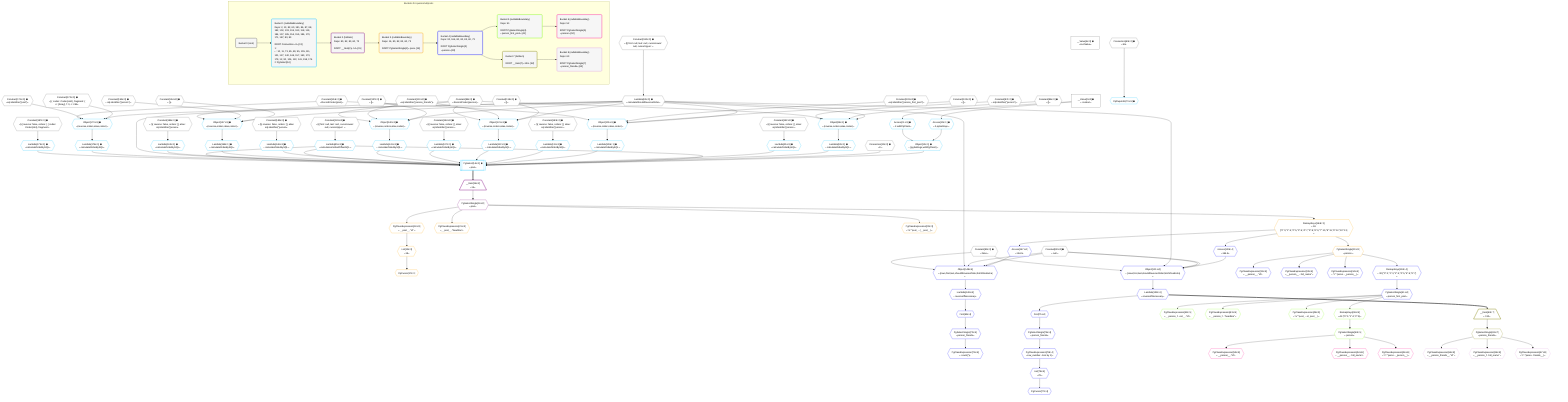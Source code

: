 %%{init: {'themeVariables': { 'fontSize': '12px'}}}%%
graph TD
    classDef path fill:#eee,stroke:#000,color:#000
    classDef plan fill:#fff,stroke-width:1px,color:#000
    classDef itemplan fill:#fff,stroke-width:2px,color:#000
    classDef unbatchedplan fill:#dff,stroke-width:1px,color:#000
    classDef sideeffectplan fill:#fcc,stroke-width:2px,color:#000
    classDef bucket fill:#f6f6f6,color:#000,stroke-width:2px,text-align:left


    %% plan dependencies
    Lambda82{{"Lambda[82∈0] ➊<br />ᐸcalculateShouldReverseOrderᐳ"}}:::plan
    Constant180{{"Constant[180∈0] ➊<br />ᐸ§{ first: null, last: null, cursorLower: null, cursorUpper: ᐳ"}}:::plan
    Constant180 --> Lambda82
    __Value2["__Value[2∈0] ➊<br />ᐸcontextᐳ"]:::plan
    __Value4["__Value[4∈0] ➊<br />ᐸrootValueᐳ"]:::plan
    Connection13{{"Connection[13∈0] ➊<br />ᐸ9ᐳ"}}:::plan
    Connection60{{"Connection[60∈0] ➊<br />ᐸ58ᐳ"}}:::plan
    Constant80{{"Constant[80∈0] ➊<br />ᐸnullᐳ"}}:::plan
    Constant83{{"Constant[83∈0] ➊<br />ᐸfalseᐳ"}}:::plan
    Constant86{{"Constant[86∈0] ➊<br />ᐸ[]ᐳ"}}:::plan
    Constant87{{"Constant[87∈0] ➊<br />ᐸsql.identifier(”person”)ᐳ"}}:::plan
    Constant88{{"Constant[88∈0] ➊<br />ᐸRecordCodec(person)ᐳ"}}:::plan
    Constant102{{"Constant[102∈0] ➊<br />ᐸ[]ᐳ"}}:::plan
    Constant103{{"Constant[103∈0] ➊<br />ᐸsql.identifier(”person_first_post”)ᐳ"}}:::plan
    Constant104{{"Constant[104∈0] ➊<br />ᐸRecordCodec(post)ᐳ"}}:::plan
    Constant118{{"Constant[118∈0] ➊<br />ᐸ[]ᐳ"}}:::plan
    Constant119{{"Constant[119∈0] ➊<br />ᐸsql.identifier(”person_friends”)ᐳ"}}:::plan
    Constant137{{"Constant[137∈0] ➊<br />ᐸ[]ᐳ"}}:::plan
    Constant154{{"Constant[154∈0] ➊<br />ᐸ[]ᐳ"}}:::plan
    Constant155{{"Constant[155∈0] ➊<br />ᐸsql.identifier(”person”)ᐳ"}}:::plan
    Constant170{{"Constant[170∈0] ➊<br />ᐸ[ { codec: Codec(int4), fragment: { n: [Array], f: 0, c: 266ᐳ"}}:::plan
    Constant171{{"Constant[171∈0] ➊<br />ᐸsql.identifier(”post”)ᐳ"}}:::plan
    Constant181{{"Constant[181∈0] ➊<br />ᐸ§{ first: null, last: null, cursorLower: null, cursorUpper: ᐳ"}}:::plan
    Constant182{{"Constant[182∈0] ➊<br />ᐸ§{ reverse: false, orders: [], alias: sql.identifier(”personᐳ"}}:::plan
    Constant183{{"Constant[183∈0] ➊<br />ᐸ§{ reverse: false, orders: [], alias: sql.identifier(”personᐳ"}}:::plan
    Constant184{{"Constant[184∈0] ➊<br />ᐸ§{ reverse: false, orders: [], alias: sql.identifier(”personᐳ"}}:::plan
    Constant185{{"Constant[185∈0] ➊<br />ᐸ§{ reverse: false, orders: [], alias: sql.identifier(”personᐳ"}}:::plan
    Constant186{{"Constant[186∈0] ➊<br />ᐸ§{ reverse: false, orders: [], alias: sql.identifier(”personᐳ"}}:::plan
    Constant187{{"Constant[187∈0] ➊<br />ᐸ§{ reverse: false, orders: [ { codec: Codec(int4), fragment:ᐳ"}}:::plan
    PgSelect14[["PgSelect[14∈1] ➊<br />ᐸpostᐳ"]]:::plan
    Object12{{"Object[12∈1] ➊<br />ᐸ{pgSettings,withPgClient}ᐳ"}}:::plan
    Lambda85{{"Lambda[85∈1] ➊<br />ᐸcalculateLimitAndOffsetSQLᐳ"}}:::plan
    Lambda90{{"Lambda[90∈1] ➊<br />ᐸcalculateOrderBySQLᐳ"}}:::plan
    Lambda95{{"Lambda[95∈1] ➊<br />ᐸcalculateOrderBySQLᐳ"}}:::plan
    Lambda106{{"Lambda[106∈1] ➊<br />ᐸcalculateOrderBySQLᐳ"}}:::plan
    Lambda111{{"Lambda[111∈1] ➊<br />ᐸcalculateOrderBySQLᐳ"}}:::plan
    Lambda122{{"Lambda[122∈1] ➊<br />ᐸcalculateOrderBySQLᐳ"}}:::plan
    Lambda127{{"Lambda[127∈1] ➊<br />ᐸcalculateOrderBySQLᐳ"}}:::plan
    Lambda141{{"Lambda[141∈1] ➊<br />ᐸcalculateOrderBySQLᐳ"}}:::plan
    Lambda146{{"Lambda[146∈1] ➊<br />ᐸcalculateOrderBySQLᐳ"}}:::plan
    Lambda158{{"Lambda[158∈1] ➊<br />ᐸcalculateOrderBySQLᐳ"}}:::plan
    Lambda163{{"Lambda[163∈1] ➊<br />ᐸcalculateOrderBySQLᐳ"}}:::plan
    Lambda174{{"Lambda[174∈1] ➊<br />ᐸcalculateOrderBySQLᐳ"}}:::plan
    Lambda179{{"Lambda[179∈1] ➊<br />ᐸcalculateOrderBySQLᐳ"}}:::plan
    Object12 & Connection13 & Lambda85 & Lambda90 & Lambda95 & Lambda106 & Lambda111 & Lambda122 & Lambda127 & Lambda141 & Lambda146 & Lambda85 & Lambda158 & Lambda163 & Lambda82 & Lambda85 & Lambda174 & Lambda179 --> PgSelect14
    Object89{{"Object[89∈1] ➊<br />ᐸ{reverse,orders,alias,codec}ᐳ"}}:::plan
    Lambda82 & Constant86 & Constant87 & Constant88 --> Object89
    Object105{{"Object[105∈1] ➊<br />ᐸ{reverse,orders,alias,codec}ᐳ"}}:::plan
    Lambda82 & Constant102 & Constant103 & Constant104 --> Object105
    Object121{{"Object[121∈1] ➊<br />ᐸ{reverse,orders,alias,codec}ᐳ"}}:::plan
    Lambda82 & Constant118 & Constant119 & Constant88 --> Object121
    Object140{{"Object[140∈1] ➊<br />ᐸ{reverse,orders,alias,codec}ᐳ"}}:::plan
    Lambda82 & Constant137 & Constant119 & Constant88 --> Object140
    Object157{{"Object[157∈1] ➊<br />ᐸ{reverse,orders,alias,codec}ᐳ"}}:::plan
    Lambda82 & Constant154 & Constant155 & Constant88 --> Object157
    Object173{{"Object[173∈1] ➊<br />ᐸ{reverse,orders,alias,codec}ᐳ"}}:::plan
    Lambda82 & Constant170 & Constant171 & Constant104 --> Object173
    Access10{{"Access[10∈1] ➊<br />ᐸ2.pgSettingsᐳ"}}:::plan
    Access11{{"Access[11∈1] ➊<br />ᐸ2.withPgClientᐳ"}}:::plan
    Access10 & Access11 --> Object12
    __Value2 --> Access10
    __Value2 --> Access11
    PgPageInfo73{{"PgPageInfo[73∈1] ➊"}}:::plan
    Connection60 --> PgPageInfo73
    Constant181 --> Lambda85
    Object89 --> Lambda90
    Constant182 --> Lambda95
    Object105 --> Lambda106
    Constant183 --> Lambda111
    Object121 --> Lambda122
    Constant184 --> Lambda127
    Object140 --> Lambda141
    Constant185 --> Lambda146
    Object157 --> Lambda158
    Constant186 --> Lambda163
    Object173 --> Lambda174
    Constant187 --> Lambda179
    __Item15[/"__Item[15∈2]<br />ᐸ14ᐳ"\]:::itemplan
    PgSelect14 ==> __Item15
    PgSelectSingle16{{"PgSelectSingle[16∈2]<br />ᐸpostᐳ"}}:::plan
    __Item15 --> PgSelectSingle16
    PgCursor17{{"PgCursor[17∈3]"}}:::plan
    List19{{"List[19∈3]<br />ᐸ18ᐳ"}}:::plan
    List19 --> PgCursor17
    PgClassExpression18{{"PgClassExpression[18∈3]<br />ᐸ__post__.”id”ᐳ"}}:::plan
    PgSelectSingle16 --> PgClassExpression18
    PgClassExpression18 --> List19
    PgClassExpression21{{"PgClassExpression[21∈3]<br />ᐸ__post__.”headline”ᐳ"}}:::plan
    PgSelectSingle16 --> PgClassExpression21
    PgClassExpression23{{"PgClassExpression[23∈3]<br />ᐸ”a”.”post_...(__post__)ᐳ"}}:::plan
    PgSelectSingle16 --> PgClassExpression23
    PgSelectSingle30{{"PgSelectSingle[30∈3]<br />ᐸpersonᐳ"}}:::plan
    RemapKeys164{{"RemapKeys[164∈3]<br />ᐸ16:{”0”:3,”1”:4,”2”:5,”3”:6,”4”:7,”5”:8,”6”:9,”7”:10,”8”:11,”9”:12,”10”:13}ᐳ"}}:::plan
    RemapKeys164 --> PgSelectSingle30
    PgSelectSingle16 --> RemapKeys164
    Object131{{"Object[131∈4]<br />ᐸ{rows,first,last,shouldReverseOrder,fetchOneExtra}ᐳ"}}:::plan
    Access129{{"Access[129∈4]<br />ᐸ164.8ᐳ"}}:::plan
    Access129 & Constant80 & Constant80 & Lambda82 & Constant83 --> Object131
    Object148{{"Object[148∈4]<br />ᐸ{rows,first,last,shouldReverseOrder,fetchOneExtra}ᐳ"}}:::plan
    Access147{{"Access[147∈4]<br />ᐸ164.9ᐳ"}}:::plan
    Access147 & Constant80 & Constant80 & Lambda82 & Constant83 --> Object148
    PgClassExpression31{{"PgClassExpression[31∈4]<br />ᐸ__person__.”id”ᐳ"}}:::plan
    PgSelectSingle30 --> PgClassExpression31
    PgClassExpression32{{"PgClassExpression[32∈4]<br />ᐸ__person__...full_name”ᐳ"}}:::plan
    PgSelectSingle30 --> PgClassExpression32
    PgClassExpression34{{"PgClassExpression[34∈4]<br />ᐸ”c”.”perso..._person__)ᐳ"}}:::plan
    PgSelectSingle30 --> PgClassExpression34
    PgSelectSingle41{{"PgSelectSingle[41∈4]<br />ᐸperson_first_postᐳ"}}:::plan
    RemapKeys112{{"RemapKeys[112∈4]<br />ᐸ30:{”0”:2,”1”:3,”2”:4,”3”:5,”4”:6,”5”:7}ᐳ"}}:::plan
    RemapKeys112 --> PgSelectSingle41
    First69{{"First[69∈4]"}}:::plan
    Lambda149{{"Lambda[149∈4]<br />ᐸreverseIfNecessaryᐳ"}}:::plan
    Lambda149 --> First69
    PgSelectSingle70{{"PgSelectSingle[70∈4]<br />ᐸperson_friendsᐳ"}}:::plan
    First69 --> PgSelectSingle70
    PgClassExpression71{{"PgClassExpression[71∈4]<br />ᐸcount(*)ᐳ"}}:::plan
    PgSelectSingle70 --> PgClassExpression71
    First75{{"First[75∈4]"}}:::plan
    Lambda132{{"Lambda[132∈4]<br />ᐸreverseIfNecessaryᐳ"}}:::plan
    Lambda132 --> First75
    PgSelectSingle76{{"PgSelectSingle[76∈4]<br />ᐸperson_friendsᐳ"}}:::plan
    First75 --> PgSelectSingle76
    PgCursor77{{"PgCursor[77∈4]"}}:::plan
    List79{{"List[79∈4]<br />ᐸ78ᐳ"}}:::plan
    List79 --> PgCursor77
    PgClassExpression78{{"PgClassExpression[78∈4]<br />ᐸrow_number...tion by 1)ᐳ"}}:::plan
    PgSelectSingle76 --> PgClassExpression78
    PgClassExpression78 --> List79
    PgSelectSingle30 --> RemapKeys112
    RemapKeys164 --> Access129
    Object131 --> Lambda132
    RemapKeys164 --> Access147
    Object148 --> Lambda149
    PgClassExpression42{{"PgClassExpression[42∈5]<br />ᐸ__person_f...ost__.”id”ᐳ"}}:::plan
    PgSelectSingle41 --> PgClassExpression42
    PgClassExpression43{{"PgClassExpression[43∈5]<br />ᐸ__person_f...”headline”ᐳ"}}:::plan
    PgSelectSingle41 --> PgClassExpression43
    PgClassExpression45{{"PgClassExpression[45∈5]<br />ᐸ”a”.”post_...st_post__)ᐳ"}}:::plan
    PgSelectSingle41 --> PgClassExpression45
    PgSelectSingle52{{"PgSelectSingle[52∈5]<br />ᐸpersonᐳ"}}:::plan
    RemapKeys96{{"RemapKeys[96∈5]<br />ᐸ41:{”0”:3,”1”:4,”2”:5}ᐳ"}}:::plan
    RemapKeys96 --> PgSelectSingle52
    PgSelectSingle41 --> RemapKeys96
    PgClassExpression53{{"PgClassExpression[53∈6]<br />ᐸ__person__.”id”ᐳ"}}:::plan
    PgSelectSingle52 --> PgClassExpression53
    PgClassExpression54{{"PgClassExpression[54∈6]<br />ᐸ__person__...full_name”ᐳ"}}:::plan
    PgSelectSingle52 --> PgClassExpression54
    PgClassExpression56{{"PgClassExpression[56∈6]<br />ᐸ”c”.”perso..._person__)ᐳ"}}:::plan
    PgSelectSingle52 --> PgClassExpression56
    __Item62[/"__Item[62∈7]<br />ᐸ132ᐳ"\]:::itemplan
    Lambda132 ==> __Item62
    PgSelectSingle63{{"PgSelectSingle[63∈7]<br />ᐸperson_friendsᐳ"}}:::plan
    __Item62 --> PgSelectSingle63
    PgClassExpression64{{"PgClassExpression[64∈8]<br />ᐸ__person_friends__.”id”ᐳ"}}:::plan
    PgSelectSingle63 --> PgClassExpression64
    PgClassExpression65{{"PgClassExpression[65∈8]<br />ᐸ__person_f...full_name”ᐳ"}}:::plan
    PgSelectSingle63 --> PgClassExpression65
    PgClassExpression67{{"PgClassExpression[67∈8]<br />ᐸ”c”.”perso...friends__)ᐳ"}}:::plan
    PgSelectSingle63 --> PgClassExpression67

    %% define steps

    subgraph "Buckets for queries/v4/posts"
    Bucket0("Bucket 0 (root)"):::bucket
    classDef bucket0 stroke:#696969
    class Bucket0,__Value2,__Value4,Connection13,Connection60,Constant80,Lambda82,Constant83,Constant86,Constant87,Constant88,Constant102,Constant103,Constant104,Constant118,Constant119,Constant137,Constant154,Constant155,Constant170,Constant171,Constant180,Constant181,Constant182,Constant183,Constant184,Constant185,Constant186,Constant187 bucket0
    Bucket1("Bucket 1 (nullableBoundary)<br />Deps: 2, 13, 82, 60, 181, 86, 87, 88, 182, 102, 103, 104, 183, 118, 119, 184, 137, 185, 154, 155, 186, 170, 171, 187, 80, 83<br /><br />ROOT Connectionᐸ9ᐳ[13]<br />1: <br />ᐳ: 10, 11, 73, 85, 89, 95, 105, 111, 121, 127, 140, 146, 157, 163, 173, 179, 12, 90, 106, 122, 141, 158, 174<br />2: PgSelect[14]"):::bucket
    classDef bucket1 stroke:#00bfff
    class Bucket1,Access10,Access11,Object12,PgSelect14,PgPageInfo73,Lambda85,Object89,Lambda90,Lambda95,Object105,Lambda106,Lambda111,Object121,Lambda122,Lambda127,Object140,Lambda141,Lambda146,Object157,Lambda158,Lambda163,Object173,Lambda174,Lambda179 bucket1
    Bucket2("Bucket 2 (listItem)<br />Deps: 80, 82, 83, 60, 73<br /><br />ROOT __Item{2}ᐸ14ᐳ[15]"):::bucket
    classDef bucket2 stroke:#7f007f
    class Bucket2,__Item15,PgSelectSingle16 bucket2
    Bucket3("Bucket 3 (nullableBoundary)<br />Deps: 16, 80, 82, 83, 60, 73<br /><br />ROOT PgSelectSingle{2}ᐸpostᐳ[16]"):::bucket
    classDef bucket3 stroke:#ffa500
    class Bucket3,PgCursor17,PgClassExpression18,List19,PgClassExpression21,PgClassExpression23,PgSelectSingle30,RemapKeys164 bucket3
    Bucket4("Bucket 4 (nullableBoundary)<br />Deps: 30, 164, 80, 82, 83, 60, 73<br /><br />ROOT PgSelectSingle{3}ᐸpersonᐳ[30]"):::bucket
    classDef bucket4 stroke:#0000ff
    class Bucket4,PgClassExpression31,PgClassExpression32,PgClassExpression34,PgSelectSingle41,First69,PgSelectSingle70,PgClassExpression71,First75,PgSelectSingle76,PgCursor77,PgClassExpression78,List79,RemapKeys112,Access129,Object131,Lambda132,Access147,Object148,Lambda149 bucket4
    Bucket5("Bucket 5 (nullableBoundary)<br />Deps: 41<br /><br />ROOT PgSelectSingle{4}ᐸperson_first_postᐳ[41]"):::bucket
    classDef bucket5 stroke:#7fff00
    class Bucket5,PgClassExpression42,PgClassExpression43,PgClassExpression45,PgSelectSingle52,RemapKeys96 bucket5
    Bucket6("Bucket 6 (nullableBoundary)<br />Deps: 52<br /><br />ROOT PgSelectSingle{5}ᐸpersonᐳ[52]"):::bucket
    classDef bucket6 stroke:#ff1493
    class Bucket6,PgClassExpression53,PgClassExpression54,PgClassExpression56 bucket6
    Bucket7("Bucket 7 (listItem)<br /><br />ROOT __Item{7}ᐸ132ᐳ[62]"):::bucket
    classDef bucket7 stroke:#808000
    class Bucket7,__Item62,PgSelectSingle63 bucket7
    Bucket8("Bucket 8 (nullableBoundary)<br />Deps: 63<br /><br />ROOT PgSelectSingle{7}ᐸperson_friendsᐳ[63]"):::bucket
    classDef bucket8 stroke:#dda0dd
    class Bucket8,PgClassExpression64,PgClassExpression65,PgClassExpression67 bucket8
    Bucket0 --> Bucket1
    Bucket1 --> Bucket2
    Bucket2 --> Bucket3
    Bucket3 --> Bucket4
    Bucket4 --> Bucket5 & Bucket7
    Bucket5 --> Bucket6
    Bucket7 --> Bucket8
    end